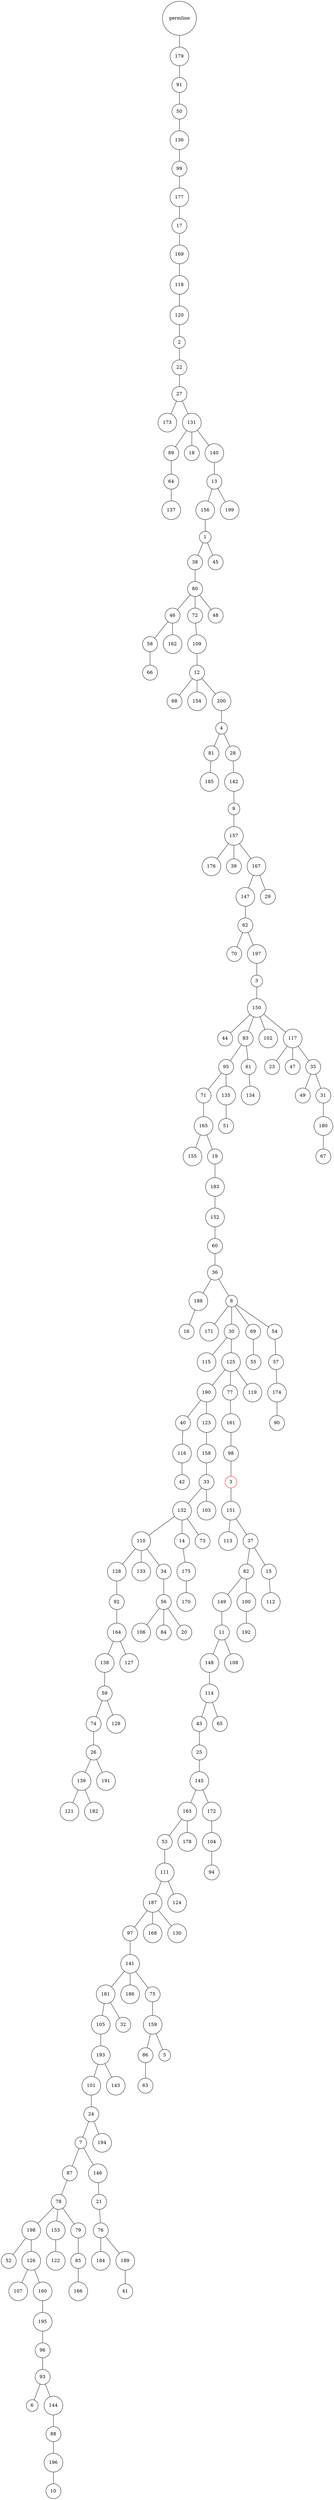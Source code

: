 graph {
	rankdir=UD;
	splines=line;
	node [shape=circle]
	"0x7f5e13a78c10" [label="germline"];
	"0x7f5e13a78c40" [label="179"];
	"0x7f5e13a78c10" -- "0x7f5e13a78c40" ;
	"0x7f5e13a78c70" [label="91"];
	"0x7f5e13a78c40" -- "0x7f5e13a78c70" ;
	"0x7f5e13a78ca0" [label="50"];
	"0x7f5e13a78c70" -- "0x7f5e13a78ca0" ;
	"0x7f5e13a78cd0" [label="136"];
	"0x7f5e13a78ca0" -- "0x7f5e13a78cd0" ;
	"0x7f5e13a78d00" [label="99"];
	"0x7f5e13a78cd0" -- "0x7f5e13a78d00" ;
	"0x7f5e13a78d30" [label="177"];
	"0x7f5e13a78d00" -- "0x7f5e13a78d30" ;
	"0x7f5e13a78d60" [label="17"];
	"0x7f5e13a78d30" -- "0x7f5e13a78d60" ;
	"0x7f5e13a78d90" [label="169"];
	"0x7f5e13a78d60" -- "0x7f5e13a78d90" ;
	"0x7f5e13a78dc0" [label="118"];
	"0x7f5e13a78d90" -- "0x7f5e13a78dc0" ;
	"0x7f5e13a78df0" [label="120"];
	"0x7f5e13a78dc0" -- "0x7f5e13a78df0" ;
	"0x7f5e13a78e20" [label="2"];
	"0x7f5e13a78df0" -- "0x7f5e13a78e20" ;
	"0x7f5e13a78e50" [label="22"];
	"0x7f5e13a78e20" -- "0x7f5e13a78e50" ;
	"0x7f5e13a78e80" [label="27"];
	"0x7f5e13a78e50" -- "0x7f5e13a78e80" ;
	"0x7f5e13a78eb0" [label="173"];
	"0x7f5e13a78e80" -- "0x7f5e13a78eb0" ;
	"0x7f5e13a78ee0" [label="131"];
	"0x7f5e13a78e80" -- "0x7f5e13a78ee0" ;
	"0x7f5e13a78f10" [label="89"];
	"0x7f5e13a78ee0" -- "0x7f5e13a78f10" ;
	"0x7f5e13a78f40" [label="64"];
	"0x7f5e13a78f10" -- "0x7f5e13a78f40" ;
	"0x7f5e13a78f70" [label="137"];
	"0x7f5e13a78f40" -- "0x7f5e13a78f70" ;
	"0x7f5e13a78fa0" [label="18"];
	"0x7f5e13a78ee0" -- "0x7f5e13a78fa0" ;
	"0x7f5e13a78fd0" [label="140"];
	"0x7f5e13a78ee0" -- "0x7f5e13a78fd0" ;
	"0x7f5e13a7b040" [label="13"];
	"0x7f5e13a78fd0" -- "0x7f5e13a7b040" ;
	"0x7f5e13a7b070" [label="156"];
	"0x7f5e13a7b040" -- "0x7f5e13a7b070" ;
	"0x7f5e13a7b0a0" [label="1"];
	"0x7f5e13a7b070" -- "0x7f5e13a7b0a0" ;
	"0x7f5e13a7b0d0" [label="38"];
	"0x7f5e13a7b0a0" -- "0x7f5e13a7b0d0" ;
	"0x7f5e13a7b100" [label="80"];
	"0x7f5e13a7b0d0" -- "0x7f5e13a7b100" ;
	"0x7f5e13a7b130" [label="46"];
	"0x7f5e13a7b100" -- "0x7f5e13a7b130" ;
	"0x7f5e13a7b160" [label="58"];
	"0x7f5e13a7b130" -- "0x7f5e13a7b160" ;
	"0x7f5e13a7b190" [label="66"];
	"0x7f5e13a7b160" -- "0x7f5e13a7b190" ;
	"0x7f5e13a7b1c0" [label="162"];
	"0x7f5e13a7b130" -- "0x7f5e13a7b1c0" ;
	"0x7f5e13a7b1f0" [label="72"];
	"0x7f5e13a7b100" -- "0x7f5e13a7b1f0" ;
	"0x7f5e13a7b220" [label="109"];
	"0x7f5e13a7b1f0" -- "0x7f5e13a7b220" ;
	"0x7f5e13a7b250" [label="12"];
	"0x7f5e13a7b220" -- "0x7f5e13a7b250" ;
	"0x7f5e13a7b280" [label="68"];
	"0x7f5e13a7b250" -- "0x7f5e13a7b280" ;
	"0x7f5e13a7b2b0" [label="154"];
	"0x7f5e13a7b250" -- "0x7f5e13a7b2b0" ;
	"0x7f5e13a7b2e0" [label="200"];
	"0x7f5e13a7b250" -- "0x7f5e13a7b2e0" ;
	"0x7f5e13a7b310" [label="4"];
	"0x7f5e13a7b2e0" -- "0x7f5e13a7b310" ;
	"0x7f5e13a7b340" [label="81"];
	"0x7f5e13a7b310" -- "0x7f5e13a7b340" ;
	"0x7f5e13a7b370" [label="185"];
	"0x7f5e13a7b340" -- "0x7f5e13a7b370" ;
	"0x7f5e13a7b3a0" [label="28"];
	"0x7f5e13a7b310" -- "0x7f5e13a7b3a0" ;
	"0x7f5e13a7b3d0" [label="142"];
	"0x7f5e13a7b3a0" -- "0x7f5e13a7b3d0" ;
	"0x7f5e13a7b400" [label="9"];
	"0x7f5e13a7b3d0" -- "0x7f5e13a7b400" ;
	"0x7f5e13a7b430" [label="157"];
	"0x7f5e13a7b400" -- "0x7f5e13a7b430" ;
	"0x7f5e13a7b460" [label="176"];
	"0x7f5e13a7b430" -- "0x7f5e13a7b460" ;
	"0x7f5e13a7b490" [label="39"];
	"0x7f5e13a7b430" -- "0x7f5e13a7b490" ;
	"0x7f5e13a7b4c0" [label="167"];
	"0x7f5e13a7b430" -- "0x7f5e13a7b4c0" ;
	"0x7f5e13a7b4f0" [label="147"];
	"0x7f5e13a7b4c0" -- "0x7f5e13a7b4f0" ;
	"0x7f5e13a7b520" [label="62"];
	"0x7f5e13a7b4f0" -- "0x7f5e13a7b520" ;
	"0x7f5e13a7b550" [label="70"];
	"0x7f5e13a7b520" -- "0x7f5e13a7b550" ;
	"0x7f5e13a7b580" [label="197"];
	"0x7f5e13a7b520" -- "0x7f5e13a7b580" ;
	"0x7f5e13a7b5b0" [label="3"];
	"0x7f5e13a7b580" -- "0x7f5e13a7b5b0" ;
	"0x7f5e13a7b5e0" [label="150"];
	"0x7f5e13a7b5b0" -- "0x7f5e13a7b5e0" ;
	"0x7f5e13a7b610" [label="44"];
	"0x7f5e13a7b5e0" -- "0x7f5e13a7b610" ;
	"0x7f5e13a7b640" [label="83"];
	"0x7f5e13a7b5e0" -- "0x7f5e13a7b640" ;
	"0x7f5e13a7b670" [label="95"];
	"0x7f5e13a7b640" -- "0x7f5e13a7b670" ;
	"0x7f5e13a7b6a0" [label="71"];
	"0x7f5e13a7b670" -- "0x7f5e13a7b6a0" ;
	"0x7f5e13a7b6d0" [label="165"];
	"0x7f5e13a7b6a0" -- "0x7f5e13a7b6d0" ;
	"0x7f5e13a7b700" [label="155"];
	"0x7f5e13a7b6d0" -- "0x7f5e13a7b700" ;
	"0x7f5e13a7b730" [label="19"];
	"0x7f5e13a7b6d0" -- "0x7f5e13a7b730" ;
	"0x7f5e13a7b760" [label="183"];
	"0x7f5e13a7b730" -- "0x7f5e13a7b760" ;
	"0x7f5e13a7b790" [label="152"];
	"0x7f5e13a7b760" -- "0x7f5e13a7b790" ;
	"0x7f5e13a7b7c0" [label="60"];
	"0x7f5e13a7b790" -- "0x7f5e13a7b7c0" ;
	"0x7f5e13a7b7f0" [label="36"];
	"0x7f5e13a7b7c0" -- "0x7f5e13a7b7f0" ;
	"0x7f5e13a7b820" [label="188"];
	"0x7f5e13a7b7f0" -- "0x7f5e13a7b820" ;
	"0x7f5e13a7b850" [label="16"];
	"0x7f5e13a7b820" -- "0x7f5e13a7b850" ;
	"0x7f5e13a7b880" [label="8"];
	"0x7f5e13a7b7f0" -- "0x7f5e13a7b880" ;
	"0x7f5e13a7b8b0" [label="171"];
	"0x7f5e13a7b880" -- "0x7f5e13a7b8b0" ;
	"0x7f5e13a7b8e0" [label="30"];
	"0x7f5e13a7b880" -- "0x7f5e13a7b8e0" ;
	"0x7f5e13a7b910" [label="115"];
	"0x7f5e13a7b8e0" -- "0x7f5e13a7b910" ;
	"0x7f5e13a7b940" [label="125"];
	"0x7f5e13a7b8e0" -- "0x7f5e13a7b940" ;
	"0x7f5e13a7b970" [label="190"];
	"0x7f5e13a7b940" -- "0x7f5e13a7b970" ;
	"0x7f5e13a7b9a0" [label="40"];
	"0x7f5e13a7b970" -- "0x7f5e13a7b9a0" ;
	"0x7f5e13a7b9d0" [label="116"];
	"0x7f5e13a7b9a0" -- "0x7f5e13a7b9d0" ;
	"0x7f5e13a7ba00" [label="42"];
	"0x7f5e13a7b9d0" -- "0x7f5e13a7ba00" ;
	"0x7f5e13a7ba30" [label="123"];
	"0x7f5e13a7b970" -- "0x7f5e13a7ba30" ;
	"0x7f5e13a7ba60" [label="158"];
	"0x7f5e13a7ba30" -- "0x7f5e13a7ba60" ;
	"0x7f5e13a7ba90" [label="33"];
	"0x7f5e13a7ba60" -- "0x7f5e13a7ba90" ;
	"0x7f5e13a7bac0" [label="132"];
	"0x7f5e13a7ba90" -- "0x7f5e13a7bac0" ;
	"0x7f5e13a7baf0" [label="110"];
	"0x7f5e13a7bac0" -- "0x7f5e13a7baf0" ;
	"0x7f5e13a7bb20" [label="128"];
	"0x7f5e13a7baf0" -- "0x7f5e13a7bb20" ;
	"0x7f5e13a7bb50" [label="92"];
	"0x7f5e13a7bb20" -- "0x7f5e13a7bb50" ;
	"0x7f5e13a7bb80" [label="164"];
	"0x7f5e13a7bb50" -- "0x7f5e13a7bb80" ;
	"0x7f5e13a7bbb0" [label="138"];
	"0x7f5e13a7bb80" -- "0x7f5e13a7bbb0" ;
	"0x7f5e13a7bbe0" [label="59"];
	"0x7f5e13a7bbb0" -- "0x7f5e13a7bbe0" ;
	"0x7f5e13a7bc10" [label="74"];
	"0x7f5e13a7bbe0" -- "0x7f5e13a7bc10" ;
	"0x7f5e13a7bc40" [label="26"];
	"0x7f5e13a7bc10" -- "0x7f5e13a7bc40" ;
	"0x7f5e13a7bc70" [label="139"];
	"0x7f5e13a7bc40" -- "0x7f5e13a7bc70" ;
	"0x7f5e13a7bca0" [label="121"];
	"0x7f5e13a7bc70" -- "0x7f5e13a7bca0" ;
	"0x7f5e13a7bcd0" [label="182"];
	"0x7f5e13a7bc70" -- "0x7f5e13a7bcd0" ;
	"0x7f5e13a7bd00" [label="191"];
	"0x7f5e13a7bc40" -- "0x7f5e13a7bd00" ;
	"0x7f5e13a7bd30" [label="129"];
	"0x7f5e13a7bbe0" -- "0x7f5e13a7bd30" ;
	"0x7f5e13a7bd60" [label="127"];
	"0x7f5e13a7bb80" -- "0x7f5e13a7bd60" ;
	"0x7f5e13a7bd90" [label="133"];
	"0x7f5e13a7baf0" -- "0x7f5e13a7bd90" ;
	"0x7f5e13a7bdc0" [label="34"];
	"0x7f5e13a7baf0" -- "0x7f5e13a7bdc0" ;
	"0x7f5e13a7bdf0" [label="56"];
	"0x7f5e13a7bdc0" -- "0x7f5e13a7bdf0" ;
	"0x7f5e13a7be20" [label="106"];
	"0x7f5e13a7bdf0" -- "0x7f5e13a7be20" ;
	"0x7f5e13a7be50" [label="84"];
	"0x7f5e13a7bdf0" -- "0x7f5e13a7be50" ;
	"0x7f5e13a7be80" [label="20"];
	"0x7f5e13a7bdf0" -- "0x7f5e13a7be80" ;
	"0x7f5e13a7beb0" [label="14"];
	"0x7f5e13a7bac0" -- "0x7f5e13a7beb0" ;
	"0x7f5e13a7bee0" [label="175"];
	"0x7f5e13a7beb0" -- "0x7f5e13a7bee0" ;
	"0x7f5e13a7bf10" [label="170"];
	"0x7f5e13a7bee0" -- "0x7f5e13a7bf10" ;
	"0x7f5e13a7bf40" [label="73"];
	"0x7f5e13a7bac0" -- "0x7f5e13a7bf40" ;
	"0x7f5e13a7bf70" [label="103"];
	"0x7f5e13a7ba90" -- "0x7f5e13a7bf70" ;
	"0x7f5e13a7bfa0" [label="77"];
	"0x7f5e13a7b940" -- "0x7f5e13a7bfa0" ;
	"0x7f5e13a7bfd0" [label="161"];
	"0x7f5e13a7bfa0" -- "0x7f5e13a7bfd0" ;
	"0x7f5e13a80040" [label="98"];
	"0x7f5e13a7bfd0" -- "0x7f5e13a80040" ;
	"0x7f5e13a80070" [label="3",color="red"];
	"0x7f5e13a80040" -- "0x7f5e13a80070" ;
	"0x7f5e13a800a0" [label="151"];
	"0x7f5e13a80070" -- "0x7f5e13a800a0" ;
	"0x7f5e13a800d0" [label="113"];
	"0x7f5e13a800a0" -- "0x7f5e13a800d0" ;
	"0x7f5e13a80100" [label="37"];
	"0x7f5e13a800a0" -- "0x7f5e13a80100" ;
	"0x7f5e13a80130" [label="82"];
	"0x7f5e13a80100" -- "0x7f5e13a80130" ;
	"0x7f5e13a80160" [label="149"];
	"0x7f5e13a80130" -- "0x7f5e13a80160" ;
	"0x7f5e13a80190" [label="11"];
	"0x7f5e13a80160" -- "0x7f5e13a80190" ;
	"0x7f5e13a801c0" [label="148"];
	"0x7f5e13a80190" -- "0x7f5e13a801c0" ;
	"0x7f5e13a801f0" [label="114"];
	"0x7f5e13a801c0" -- "0x7f5e13a801f0" ;
	"0x7f5e13a80220" [label="43"];
	"0x7f5e13a801f0" -- "0x7f5e13a80220" ;
	"0x7f5e13a80250" [label="25"];
	"0x7f5e13a80220" -- "0x7f5e13a80250" ;
	"0x7f5e13a80280" [label="145"];
	"0x7f5e13a80250" -- "0x7f5e13a80280" ;
	"0x7f5e13a802b0" [label="163"];
	"0x7f5e13a80280" -- "0x7f5e13a802b0" ;
	"0x7f5e13a802e0" [label="53"];
	"0x7f5e13a802b0" -- "0x7f5e13a802e0" ;
	"0x7f5e13a80310" [label="111"];
	"0x7f5e13a802e0" -- "0x7f5e13a80310" ;
	"0x7f5e13a80340" [label="187"];
	"0x7f5e13a80310" -- "0x7f5e13a80340" ;
	"0x7f5e13a80370" [label="97"];
	"0x7f5e13a80340" -- "0x7f5e13a80370" ;
	"0x7f5e13a803a0" [label="141"];
	"0x7f5e13a80370" -- "0x7f5e13a803a0" ;
	"0x7f5e13a803d0" [label="181"];
	"0x7f5e13a803a0" -- "0x7f5e13a803d0" ;
	"0x7f5e13a80400" [label="105"];
	"0x7f5e13a803d0" -- "0x7f5e13a80400" ;
	"0x7f5e13a80430" [label="193"];
	"0x7f5e13a80400" -- "0x7f5e13a80430" ;
	"0x7f5e13a80460" [label="101"];
	"0x7f5e13a80430" -- "0x7f5e13a80460" ;
	"0x7f5e13a80490" [label="24"];
	"0x7f5e13a80460" -- "0x7f5e13a80490" ;
	"0x7f5e13a804c0" [label="7"];
	"0x7f5e13a80490" -- "0x7f5e13a804c0" ;
	"0x7f5e13a804f0" [label="87"];
	"0x7f5e13a804c0" -- "0x7f5e13a804f0" ;
	"0x7f5e13a80520" [label="78"];
	"0x7f5e13a804f0" -- "0x7f5e13a80520" ;
	"0x7f5e13a80550" [label="198"];
	"0x7f5e13a80520" -- "0x7f5e13a80550" ;
	"0x7f5e13a80580" [label="52"];
	"0x7f5e13a80550" -- "0x7f5e13a80580" ;
	"0x7f5e13a805b0" [label="126"];
	"0x7f5e13a80550" -- "0x7f5e13a805b0" ;
	"0x7f5e13a805e0" [label="107"];
	"0x7f5e13a805b0" -- "0x7f5e13a805e0" ;
	"0x7f5e13a80610" [label="160"];
	"0x7f5e13a805b0" -- "0x7f5e13a80610" ;
	"0x7f5e13a80640" [label="195"];
	"0x7f5e13a80610" -- "0x7f5e13a80640" ;
	"0x7f5e13a80670" [label="96"];
	"0x7f5e13a80640" -- "0x7f5e13a80670" ;
	"0x7f5e13a806a0" [label="93"];
	"0x7f5e13a80670" -- "0x7f5e13a806a0" ;
	"0x7f5e13a806d0" [label="6"];
	"0x7f5e13a806a0" -- "0x7f5e13a806d0" ;
	"0x7f5e13a80700" [label="144"];
	"0x7f5e13a806a0" -- "0x7f5e13a80700" ;
	"0x7f5e13a80730" [label="88"];
	"0x7f5e13a80700" -- "0x7f5e13a80730" ;
	"0x7f5e13a80760" [label="196"];
	"0x7f5e13a80730" -- "0x7f5e13a80760" ;
	"0x7f5e13a80790" [label="10"];
	"0x7f5e13a80760" -- "0x7f5e13a80790" ;
	"0x7f5e13a807c0" [label="153"];
	"0x7f5e13a80520" -- "0x7f5e13a807c0" ;
	"0x7f5e13a807f0" [label="122"];
	"0x7f5e13a807c0" -- "0x7f5e13a807f0" ;
	"0x7f5e13a80820" [label="79"];
	"0x7f5e13a80520" -- "0x7f5e13a80820" ;
	"0x7f5e13a80850" [label="85"];
	"0x7f5e13a80820" -- "0x7f5e13a80850" ;
	"0x7f5e13a80880" [label="166"];
	"0x7f5e13a80850" -- "0x7f5e13a80880" ;
	"0x7f5e13a808b0" [label="146"];
	"0x7f5e13a804c0" -- "0x7f5e13a808b0" ;
	"0x7f5e13a808e0" [label="21"];
	"0x7f5e13a808b0" -- "0x7f5e13a808e0" ;
	"0x7f5e13a80910" [label="76"];
	"0x7f5e13a808e0" -- "0x7f5e13a80910" ;
	"0x7f5e13a80940" [label="184"];
	"0x7f5e13a80910" -- "0x7f5e13a80940" ;
	"0x7f5e13a80970" [label="189"];
	"0x7f5e13a80910" -- "0x7f5e13a80970" ;
	"0x7f5e13a809a0" [label="41"];
	"0x7f5e13a80970" -- "0x7f5e13a809a0" ;
	"0x7f5e13a809d0" [label="194"];
	"0x7f5e13a80490" -- "0x7f5e13a809d0" ;
	"0x7f5e13a80a00" [label="143"];
	"0x7f5e13a80430" -- "0x7f5e13a80a00" ;
	"0x7f5e13a80a30" [label="32"];
	"0x7f5e13a803d0" -- "0x7f5e13a80a30" ;
	"0x7f5e13a80a60" [label="186"];
	"0x7f5e13a803a0" -- "0x7f5e13a80a60" ;
	"0x7f5e13a80a90" [label="75"];
	"0x7f5e13a803a0" -- "0x7f5e13a80a90" ;
	"0x7f5e13a80ac0" [label="159"];
	"0x7f5e13a80a90" -- "0x7f5e13a80ac0" ;
	"0x7f5e13a80af0" [label="86"];
	"0x7f5e13a80ac0" -- "0x7f5e13a80af0" ;
	"0x7f5e13a80b20" [label="63"];
	"0x7f5e13a80af0" -- "0x7f5e13a80b20" ;
	"0x7f5e13a80b50" [label="5"];
	"0x7f5e13a80ac0" -- "0x7f5e13a80b50" ;
	"0x7f5e13a80b80" [label="168"];
	"0x7f5e13a80340" -- "0x7f5e13a80b80" ;
	"0x7f5e13a80bb0" [label="130"];
	"0x7f5e13a80340" -- "0x7f5e13a80bb0" ;
	"0x7f5e13a80be0" [label="124"];
	"0x7f5e13a80310" -- "0x7f5e13a80be0" ;
	"0x7f5e13a80c10" [label="178"];
	"0x7f5e13a802b0" -- "0x7f5e13a80c10" ;
	"0x7f5e13a80c40" [label="172"];
	"0x7f5e13a80280" -- "0x7f5e13a80c40" ;
	"0x7f5e13a80c70" [label="104"];
	"0x7f5e13a80c40" -- "0x7f5e13a80c70" ;
	"0x7f5e13a80ca0" [label="94"];
	"0x7f5e13a80c70" -- "0x7f5e13a80ca0" ;
	"0x7f5e13a80cd0" [label="65"];
	"0x7f5e13a801f0" -- "0x7f5e13a80cd0" ;
	"0x7f5e13a80d00" [label="108"];
	"0x7f5e13a80190" -- "0x7f5e13a80d00" ;
	"0x7f5e13a80d30" [label="100"];
	"0x7f5e13a80130" -- "0x7f5e13a80d30" ;
	"0x7f5e13a80d60" [label="192"];
	"0x7f5e13a80d30" -- "0x7f5e13a80d60" ;
	"0x7f5e13a80d90" [label="15"];
	"0x7f5e13a80100" -- "0x7f5e13a80d90" ;
	"0x7f5e13a80dc0" [label="112"];
	"0x7f5e13a80d90" -- "0x7f5e13a80dc0" ;
	"0x7f5e13a80df0" [label="119"];
	"0x7f5e13a7b940" -- "0x7f5e13a80df0" ;
	"0x7f5e13a80e20" [label="69"];
	"0x7f5e13a7b880" -- "0x7f5e13a80e20" ;
	"0x7f5e13a80e50" [label="55"];
	"0x7f5e13a80e20" -- "0x7f5e13a80e50" ;
	"0x7f5e13a80e80" [label="54"];
	"0x7f5e13a7b880" -- "0x7f5e13a80e80" ;
	"0x7f5e13a80eb0" [label="57"];
	"0x7f5e13a80e80" -- "0x7f5e13a80eb0" ;
	"0x7f5e13a80ee0" [label="174"];
	"0x7f5e13a80eb0" -- "0x7f5e13a80ee0" ;
	"0x7f5e13a80f10" [label="90"];
	"0x7f5e13a80ee0" -- "0x7f5e13a80f10" ;
	"0x7f5e13a80f40" [label="135"];
	"0x7f5e13a7b670" -- "0x7f5e13a80f40" ;
	"0x7f5e13a80f70" [label="51"];
	"0x7f5e13a80f40" -- "0x7f5e13a80f70" ;
	"0x7f5e13a80fa0" [label="61"];
	"0x7f5e13a7b640" -- "0x7f5e13a80fa0" ;
	"0x7f5e13a80fd0" [label="134"];
	"0x7f5e13a80fa0" -- "0x7f5e13a80fd0" ;
	"0x7f5e13a94040" [label="102"];
	"0x7f5e13a7b5e0" -- "0x7f5e13a94040" ;
	"0x7f5e13a94070" [label="117"];
	"0x7f5e13a7b5e0" -- "0x7f5e13a94070" ;
	"0x7f5e13a940a0" [label="23"];
	"0x7f5e13a94070" -- "0x7f5e13a940a0" ;
	"0x7f5e13a940d0" [label="47"];
	"0x7f5e13a94070" -- "0x7f5e13a940d0" ;
	"0x7f5e13a94100" [label="35"];
	"0x7f5e13a94070" -- "0x7f5e13a94100" ;
	"0x7f5e13a94130" [label="49"];
	"0x7f5e13a94100" -- "0x7f5e13a94130" ;
	"0x7f5e13a94160" [label="31"];
	"0x7f5e13a94100" -- "0x7f5e13a94160" ;
	"0x7f5e13a94190" [label="180"];
	"0x7f5e13a94160" -- "0x7f5e13a94190" ;
	"0x7f5e13a941c0" [label="67"];
	"0x7f5e13a94190" -- "0x7f5e13a941c0" ;
	"0x7f5e13a941f0" [label="29"];
	"0x7f5e13a7b4c0" -- "0x7f5e13a941f0" ;
	"0x7f5e13a94220" [label="48"];
	"0x7f5e13a7b100" -- "0x7f5e13a94220" ;
	"0x7f5e13a94250" [label="45"];
	"0x7f5e13a7b0a0" -- "0x7f5e13a94250" ;
	"0x7f5e13a94280" [label="199"];
	"0x7f5e13a7b040" -- "0x7f5e13a94280" ;
}
